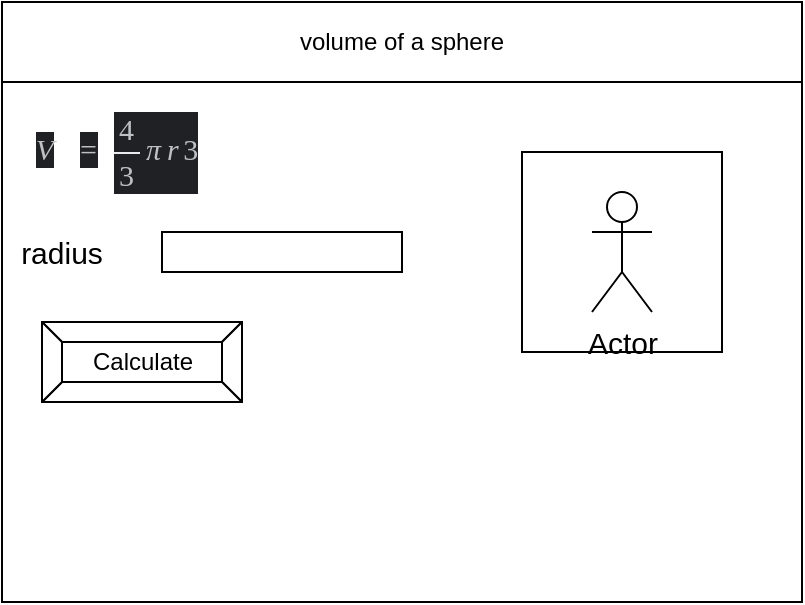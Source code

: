 <mxfile>
    <diagram id="pIaEtrtLPv3HG8r1JEND" name="Page-1">
        <mxGraphModel dx="908" dy="661" grid="1" gridSize="10" guides="1" tooltips="1" connect="1" arrows="1" fold="1" page="1" pageScale="1" pageWidth="850" pageHeight="1100" math="0" shadow="0">
            <root>
                <mxCell id="0"/>
                <mxCell id="1" parent="0"/>
                <mxCell id="2" value="" style="rounded=0;whiteSpace=wrap;html=1;" parent="1" vertex="1">
                    <mxGeometry x="80" y="80" width="400" height="300" as="geometry"/>
                </mxCell>
                <mxCell id="3" value="volume of a sphere" style="rounded=0;whiteSpace=wrap;html=1;" parent="1" vertex="1">
                    <mxGeometry x="80" y="80" width="400" height="40" as="geometry"/>
                </mxCell>
                <mxCell id="6" value="Calculate" style="labelPosition=center;verticalLabelPosition=middle;align=center;html=1;shape=mxgraph.basic.button;dx=10;" parent="1" vertex="1">
                    <mxGeometry x="100" y="240" width="100" height="40" as="geometry"/>
                </mxCell>
                <mxCell id="7" value="&lt;div class=&quot;lr-fy-eq-elem eiuJYe&quot; style=&quot;display: inline-block ; position: relative ; transition: all 0.05s ease-in-out 0s ; margin-left: 5px ; vertical-align: middle ; margin-top: 0px ; margin-bottom: 0px&quot;&gt;&lt;div class=&quot;lr-fy-eq-elem&quot; style=&quot;display: inline-block ; position: relative ; transition: all 0.05s ease-in-out 0s ; font-size: 15px&quot;&gt;&lt;div class=&quot;lr-fy-eq-elem&quot; style=&quot;display: inline-block ; position: relative ; transition: all 0.05s ease-in-out 0s ; text-align: center ; vertical-align: middle ; font-size: 15px&quot;&gt;&lt;div class=&quot;lr-fy-ecv lr-fy-eq-elem&quot; style=&quot;display: inline-block ; position: relative ; transition: all 0.05s ease-in-out 0s ; font-size: 15px&quot;&gt;&lt;div style=&quot;font-size: 15px&quot;&gt;&lt;div class=&quot;lr-fy-ecl lr-fy-eq-elem&quot; style=&quot;display: inline-block ; position: relative ; transition: all 0.05s ease-in-out 0s ; font-style: italic ; color: rgb(189 , 193 , 198) ; font-family: &amp;#34;stixgeneral&amp;#34; , &amp;#34;georgia&amp;#34; ; background-color: rgb(32 , 33 , 36) ; margin-right: 10px ; margin-top: 0px ; margin-bottom: 0px&quot;&gt;V&lt;/div&gt;&lt;div class=&quot;lr-fy-eq-elem lr-fy-eq-add&quot; style=&quot;display: inline-block ; position: relative ; transition: all 0.05s ease-in-out 0s ; color: rgb(189 , 193 , 198) ; font-family: &amp;#34;stixgeneral&amp;#34; , &amp;#34;georgia&amp;#34; ; background-color: rgb(32 , 33 , 36) ; margin-left: 0.2em ; margin-right: 0.2em&quot;&gt;=&lt;/div&gt;&lt;div class=&quot;lr-fy-eq-elem eiuJYe&quot; style=&quot;display: inline-block ; position: relative ; transition: all 0.05s ease-in-out 0s ; color: rgb(189 , 193 , 198) ; font-family: &amp;#34;stixgeneral&amp;#34; , &amp;#34;georgia&amp;#34; ; background-color: rgb(32 , 33 , 36) ; margin-left: 5px ; vertical-align: middle ; margin-top: 0px ; margin-bottom: 0px&quot;&gt;&lt;div class=&quot;lr-fy-eq-elem&quot; style=&quot;display: inline-block ; position: relative ; transition: all 0.05s ease-in-out 0s ; font-size: 15px&quot;&gt;&lt;div class=&quot;lr-fy-eq-elem&quot; style=&quot;display: inline-block ; position: relative ; transition: all 0.05s ease-in-out 0s ; text-align: center ; vertical-align: middle ; font-size: 15px&quot;&gt;&lt;div class=&quot;lr-fy-ecv lr-fy-eq-elem&quot; style=&quot;display: inline-block ; position: relative ; transition: all 0.05s ease-in-out 0s ; font-family: &amp;#34;stixgeneral&amp;#34; , &amp;#34;times&amp;#34; , &amp;#34;times new roman&amp;#34; , serif ; font-size: 15px&quot;&gt;4&lt;/div&gt;&lt;div class=&quot;lr-fy-eq-add&quot; style=&quot;width: 13.494px ; height: 1px ; background-color: rgb(232 , 234 , 237) ; margin-top: 2px ; margin-bottom: 2px ; font-size: 15px&quot;&gt;&lt;/div&gt;&lt;div class=&quot;lr-fy-ecv lr-fy-eq-elem&quot; style=&quot;display: inline-block ; position: relative ; transition: all 0.05s ease-in-out 0s ; font-family: &amp;#34;stixgeneral&amp;#34; , &amp;#34;times&amp;#34; , &amp;#34;times new roman&amp;#34; , serif ; font-size: 15px&quot;&gt;3&lt;/div&gt;&lt;/div&gt;&lt;div class=&quot;lr-fy-eq-elem lr-fy-eq-add&quot; style=&quot;display: inline-block ; position: relative ; transition: all 0.05s ease-in-out 0s ; margin-left: 0.2em ; font-size: 15px&quot;&gt;&lt;/div&gt;&lt;div class=&quot;lr-fy-ecl lr-fy-eq-elem&quot; style=&quot;display: inline-block ; position: relative ; transition: all 0.05s ease-in-out 0s ; font-style: italic ; font-size: 15px&quot;&gt;π&lt;/div&gt;&lt;/div&gt;&lt;div class=&quot;lr-fy-eq-elem lr-fy-eq-add&quot; style=&quot;display: inline-block ; position: relative ; transition: all 0.05s ease-in-out 0s ; margin-left: 0.2em ; font-size: 15px&quot;&gt;&lt;/div&gt;&lt;div class=&quot;lr-fy-eq-elem&quot; style=&quot;display: inline-block ; position: relative ; transition: all 0.05s ease-in-out 0s ; font-size: 15px&quot;&gt;&lt;div class=&quot;lr-fy-el lr-fy-eq-elem&quot; style=&quot;display: inline-block ; position: relative ; transition: all 0.05s ease-in-out 0s ; margin: -4px ; padding: 4px ; font-style: italic ; cursor: pointer ; font-size: 15px&quot;&gt;r&lt;/div&gt;&lt;div class=&quot;lr-fy-ecv lr-fy-eq-elem&quot; style=&quot;display: inline-block ; position: relative ; transition: all 0.05s ease-in-out 0s ; font-family: &amp;#34;stixgeneral&amp;#34; , &amp;#34;times&amp;#34; , &amp;#34;times new roman&amp;#34; , serif ; margin-left: 0.15em ; vertical-align: top ; font-size: 15px&quot;&gt;3&lt;/div&gt;&lt;/div&gt;&lt;/div&gt;&lt;br&gt;&lt;/div&gt;&lt;/div&gt;&lt;br style=&quot;font-size: 15px&quot;&gt;&lt;/div&gt;&lt;/div&gt;&lt;/div&gt;" style="text;html=1;strokeColor=none;fillColor=none;align=center;verticalAlign=middle;whiteSpace=wrap;rounded=0;" vertex="1" parent="1">
                    <mxGeometry x="80" y="120" width="110" height="70" as="geometry"/>
                </mxCell>
                <mxCell id="8" value="radius" style="text;html=1;strokeColor=none;fillColor=none;align=center;verticalAlign=middle;whiteSpace=wrap;rounded=0;fontSize=15;" vertex="1" parent="1">
                    <mxGeometry x="80" y="190" width="60" height="30" as="geometry"/>
                </mxCell>
                <mxCell id="9" value="" style="rounded=0;whiteSpace=wrap;html=1;fontSize=15;" vertex="1" parent="1">
                    <mxGeometry x="160" y="195" width="120" height="20" as="geometry"/>
                </mxCell>
                <mxCell id="10" value="" style="whiteSpace=wrap;html=1;aspect=fixed;fontSize=15;" vertex="1" parent="1">
                    <mxGeometry x="340" y="155" width="100" height="100" as="geometry"/>
                </mxCell>
                <mxCell id="11" value="Actor" style="shape=umlActor;verticalLabelPosition=bottom;verticalAlign=top;html=1;outlineConnect=0;fontSize=15;" vertex="1" parent="1">
                    <mxGeometry x="375" y="175" width="30" height="60" as="geometry"/>
                </mxCell>
            </root>
        </mxGraphModel>
    </diagram>
</mxfile>